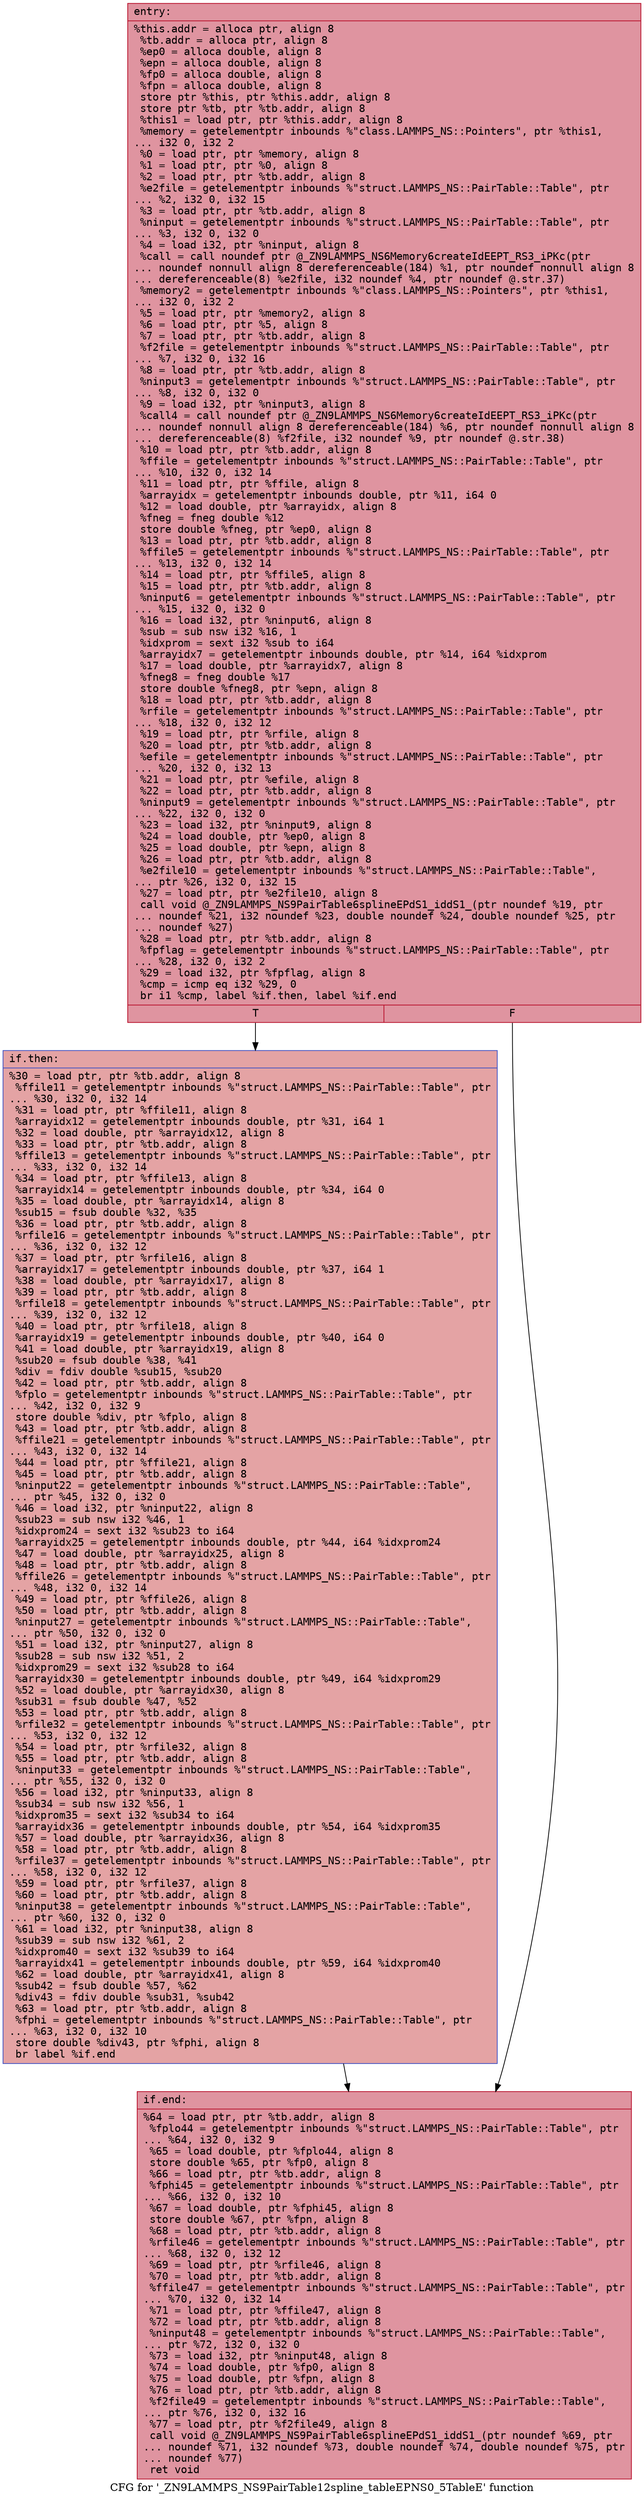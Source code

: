 digraph "CFG for '_ZN9LAMMPS_NS9PairTable12spline_tableEPNS0_5TableE' function" {
	label="CFG for '_ZN9LAMMPS_NS9PairTable12spline_tableEPNS0_5TableE' function";

	Node0x55f58a350a80 [shape=record,color="#b70d28ff", style=filled, fillcolor="#b70d2870" fontname="Courier",label="{entry:\l|  %this.addr = alloca ptr, align 8\l  %tb.addr = alloca ptr, align 8\l  %ep0 = alloca double, align 8\l  %epn = alloca double, align 8\l  %fp0 = alloca double, align 8\l  %fpn = alloca double, align 8\l  store ptr %this, ptr %this.addr, align 8\l  store ptr %tb, ptr %tb.addr, align 8\l  %this1 = load ptr, ptr %this.addr, align 8\l  %memory = getelementptr inbounds %\"class.LAMMPS_NS::Pointers\", ptr %this1,\l... i32 0, i32 2\l  %0 = load ptr, ptr %memory, align 8\l  %1 = load ptr, ptr %0, align 8\l  %2 = load ptr, ptr %tb.addr, align 8\l  %e2file = getelementptr inbounds %\"struct.LAMMPS_NS::PairTable::Table\", ptr\l... %2, i32 0, i32 15\l  %3 = load ptr, ptr %tb.addr, align 8\l  %ninput = getelementptr inbounds %\"struct.LAMMPS_NS::PairTable::Table\", ptr\l... %3, i32 0, i32 0\l  %4 = load i32, ptr %ninput, align 8\l  %call = call noundef ptr @_ZN9LAMMPS_NS6Memory6createIdEEPT_RS3_iPKc(ptr\l... noundef nonnull align 8 dereferenceable(184) %1, ptr noundef nonnull align 8\l... dereferenceable(8) %e2file, i32 noundef %4, ptr noundef @.str.37)\l  %memory2 = getelementptr inbounds %\"class.LAMMPS_NS::Pointers\", ptr %this1,\l... i32 0, i32 2\l  %5 = load ptr, ptr %memory2, align 8\l  %6 = load ptr, ptr %5, align 8\l  %7 = load ptr, ptr %tb.addr, align 8\l  %f2file = getelementptr inbounds %\"struct.LAMMPS_NS::PairTable::Table\", ptr\l... %7, i32 0, i32 16\l  %8 = load ptr, ptr %tb.addr, align 8\l  %ninput3 = getelementptr inbounds %\"struct.LAMMPS_NS::PairTable::Table\", ptr\l... %8, i32 0, i32 0\l  %9 = load i32, ptr %ninput3, align 8\l  %call4 = call noundef ptr @_ZN9LAMMPS_NS6Memory6createIdEEPT_RS3_iPKc(ptr\l... noundef nonnull align 8 dereferenceable(184) %6, ptr noundef nonnull align 8\l... dereferenceable(8) %f2file, i32 noundef %9, ptr noundef @.str.38)\l  %10 = load ptr, ptr %tb.addr, align 8\l  %ffile = getelementptr inbounds %\"struct.LAMMPS_NS::PairTable::Table\", ptr\l... %10, i32 0, i32 14\l  %11 = load ptr, ptr %ffile, align 8\l  %arrayidx = getelementptr inbounds double, ptr %11, i64 0\l  %12 = load double, ptr %arrayidx, align 8\l  %fneg = fneg double %12\l  store double %fneg, ptr %ep0, align 8\l  %13 = load ptr, ptr %tb.addr, align 8\l  %ffile5 = getelementptr inbounds %\"struct.LAMMPS_NS::PairTable::Table\", ptr\l... %13, i32 0, i32 14\l  %14 = load ptr, ptr %ffile5, align 8\l  %15 = load ptr, ptr %tb.addr, align 8\l  %ninput6 = getelementptr inbounds %\"struct.LAMMPS_NS::PairTable::Table\", ptr\l... %15, i32 0, i32 0\l  %16 = load i32, ptr %ninput6, align 8\l  %sub = sub nsw i32 %16, 1\l  %idxprom = sext i32 %sub to i64\l  %arrayidx7 = getelementptr inbounds double, ptr %14, i64 %idxprom\l  %17 = load double, ptr %arrayidx7, align 8\l  %fneg8 = fneg double %17\l  store double %fneg8, ptr %epn, align 8\l  %18 = load ptr, ptr %tb.addr, align 8\l  %rfile = getelementptr inbounds %\"struct.LAMMPS_NS::PairTable::Table\", ptr\l... %18, i32 0, i32 12\l  %19 = load ptr, ptr %rfile, align 8\l  %20 = load ptr, ptr %tb.addr, align 8\l  %efile = getelementptr inbounds %\"struct.LAMMPS_NS::PairTable::Table\", ptr\l... %20, i32 0, i32 13\l  %21 = load ptr, ptr %efile, align 8\l  %22 = load ptr, ptr %tb.addr, align 8\l  %ninput9 = getelementptr inbounds %\"struct.LAMMPS_NS::PairTable::Table\", ptr\l... %22, i32 0, i32 0\l  %23 = load i32, ptr %ninput9, align 8\l  %24 = load double, ptr %ep0, align 8\l  %25 = load double, ptr %epn, align 8\l  %26 = load ptr, ptr %tb.addr, align 8\l  %e2file10 = getelementptr inbounds %\"struct.LAMMPS_NS::PairTable::Table\",\l... ptr %26, i32 0, i32 15\l  %27 = load ptr, ptr %e2file10, align 8\l  call void @_ZN9LAMMPS_NS9PairTable6splineEPdS1_iddS1_(ptr noundef %19, ptr\l... noundef %21, i32 noundef %23, double noundef %24, double noundef %25, ptr\l... noundef %27)\l  %28 = load ptr, ptr %tb.addr, align 8\l  %fpflag = getelementptr inbounds %\"struct.LAMMPS_NS::PairTable::Table\", ptr\l... %28, i32 0, i32 2\l  %29 = load i32, ptr %fpflag, align 8\l  %cmp = icmp eq i32 %29, 0\l  br i1 %cmp, label %if.then, label %if.end\l|{<s0>T|<s1>F}}"];
	Node0x55f58a350a80:s0 -> Node0x55f58a354ff0[tooltip="entry -> if.then\nProbability 37.50%" ];
	Node0x55f58a350a80:s1 -> Node0x55f58a355060[tooltip="entry -> if.end\nProbability 62.50%" ];
	Node0x55f58a354ff0 [shape=record,color="#3d50c3ff", style=filled, fillcolor="#c32e3170" fontname="Courier",label="{if.then:\l|  %30 = load ptr, ptr %tb.addr, align 8\l  %ffile11 = getelementptr inbounds %\"struct.LAMMPS_NS::PairTable::Table\", ptr\l... %30, i32 0, i32 14\l  %31 = load ptr, ptr %ffile11, align 8\l  %arrayidx12 = getelementptr inbounds double, ptr %31, i64 1\l  %32 = load double, ptr %arrayidx12, align 8\l  %33 = load ptr, ptr %tb.addr, align 8\l  %ffile13 = getelementptr inbounds %\"struct.LAMMPS_NS::PairTable::Table\", ptr\l... %33, i32 0, i32 14\l  %34 = load ptr, ptr %ffile13, align 8\l  %arrayidx14 = getelementptr inbounds double, ptr %34, i64 0\l  %35 = load double, ptr %arrayidx14, align 8\l  %sub15 = fsub double %32, %35\l  %36 = load ptr, ptr %tb.addr, align 8\l  %rfile16 = getelementptr inbounds %\"struct.LAMMPS_NS::PairTable::Table\", ptr\l... %36, i32 0, i32 12\l  %37 = load ptr, ptr %rfile16, align 8\l  %arrayidx17 = getelementptr inbounds double, ptr %37, i64 1\l  %38 = load double, ptr %arrayidx17, align 8\l  %39 = load ptr, ptr %tb.addr, align 8\l  %rfile18 = getelementptr inbounds %\"struct.LAMMPS_NS::PairTable::Table\", ptr\l... %39, i32 0, i32 12\l  %40 = load ptr, ptr %rfile18, align 8\l  %arrayidx19 = getelementptr inbounds double, ptr %40, i64 0\l  %41 = load double, ptr %arrayidx19, align 8\l  %sub20 = fsub double %38, %41\l  %div = fdiv double %sub15, %sub20\l  %42 = load ptr, ptr %tb.addr, align 8\l  %fplo = getelementptr inbounds %\"struct.LAMMPS_NS::PairTable::Table\", ptr\l... %42, i32 0, i32 9\l  store double %div, ptr %fplo, align 8\l  %43 = load ptr, ptr %tb.addr, align 8\l  %ffile21 = getelementptr inbounds %\"struct.LAMMPS_NS::PairTable::Table\", ptr\l... %43, i32 0, i32 14\l  %44 = load ptr, ptr %ffile21, align 8\l  %45 = load ptr, ptr %tb.addr, align 8\l  %ninput22 = getelementptr inbounds %\"struct.LAMMPS_NS::PairTable::Table\",\l... ptr %45, i32 0, i32 0\l  %46 = load i32, ptr %ninput22, align 8\l  %sub23 = sub nsw i32 %46, 1\l  %idxprom24 = sext i32 %sub23 to i64\l  %arrayidx25 = getelementptr inbounds double, ptr %44, i64 %idxprom24\l  %47 = load double, ptr %arrayidx25, align 8\l  %48 = load ptr, ptr %tb.addr, align 8\l  %ffile26 = getelementptr inbounds %\"struct.LAMMPS_NS::PairTable::Table\", ptr\l... %48, i32 0, i32 14\l  %49 = load ptr, ptr %ffile26, align 8\l  %50 = load ptr, ptr %tb.addr, align 8\l  %ninput27 = getelementptr inbounds %\"struct.LAMMPS_NS::PairTable::Table\",\l... ptr %50, i32 0, i32 0\l  %51 = load i32, ptr %ninput27, align 8\l  %sub28 = sub nsw i32 %51, 2\l  %idxprom29 = sext i32 %sub28 to i64\l  %arrayidx30 = getelementptr inbounds double, ptr %49, i64 %idxprom29\l  %52 = load double, ptr %arrayidx30, align 8\l  %sub31 = fsub double %47, %52\l  %53 = load ptr, ptr %tb.addr, align 8\l  %rfile32 = getelementptr inbounds %\"struct.LAMMPS_NS::PairTable::Table\", ptr\l... %53, i32 0, i32 12\l  %54 = load ptr, ptr %rfile32, align 8\l  %55 = load ptr, ptr %tb.addr, align 8\l  %ninput33 = getelementptr inbounds %\"struct.LAMMPS_NS::PairTable::Table\",\l... ptr %55, i32 0, i32 0\l  %56 = load i32, ptr %ninput33, align 8\l  %sub34 = sub nsw i32 %56, 1\l  %idxprom35 = sext i32 %sub34 to i64\l  %arrayidx36 = getelementptr inbounds double, ptr %54, i64 %idxprom35\l  %57 = load double, ptr %arrayidx36, align 8\l  %58 = load ptr, ptr %tb.addr, align 8\l  %rfile37 = getelementptr inbounds %\"struct.LAMMPS_NS::PairTable::Table\", ptr\l... %58, i32 0, i32 12\l  %59 = load ptr, ptr %rfile37, align 8\l  %60 = load ptr, ptr %tb.addr, align 8\l  %ninput38 = getelementptr inbounds %\"struct.LAMMPS_NS::PairTable::Table\",\l... ptr %60, i32 0, i32 0\l  %61 = load i32, ptr %ninput38, align 8\l  %sub39 = sub nsw i32 %61, 2\l  %idxprom40 = sext i32 %sub39 to i64\l  %arrayidx41 = getelementptr inbounds double, ptr %59, i64 %idxprom40\l  %62 = load double, ptr %arrayidx41, align 8\l  %sub42 = fsub double %57, %62\l  %div43 = fdiv double %sub31, %sub42\l  %63 = load ptr, ptr %tb.addr, align 8\l  %fphi = getelementptr inbounds %\"struct.LAMMPS_NS::PairTable::Table\", ptr\l... %63, i32 0, i32 10\l  store double %div43, ptr %fphi, align 8\l  br label %if.end\l}"];
	Node0x55f58a354ff0 -> Node0x55f58a355060[tooltip="if.then -> if.end\nProbability 100.00%" ];
	Node0x55f58a355060 [shape=record,color="#b70d28ff", style=filled, fillcolor="#b70d2870" fontname="Courier",label="{if.end:\l|  %64 = load ptr, ptr %tb.addr, align 8\l  %fplo44 = getelementptr inbounds %\"struct.LAMMPS_NS::PairTable::Table\", ptr\l... %64, i32 0, i32 9\l  %65 = load double, ptr %fplo44, align 8\l  store double %65, ptr %fp0, align 8\l  %66 = load ptr, ptr %tb.addr, align 8\l  %fphi45 = getelementptr inbounds %\"struct.LAMMPS_NS::PairTable::Table\", ptr\l... %66, i32 0, i32 10\l  %67 = load double, ptr %fphi45, align 8\l  store double %67, ptr %fpn, align 8\l  %68 = load ptr, ptr %tb.addr, align 8\l  %rfile46 = getelementptr inbounds %\"struct.LAMMPS_NS::PairTable::Table\", ptr\l... %68, i32 0, i32 12\l  %69 = load ptr, ptr %rfile46, align 8\l  %70 = load ptr, ptr %tb.addr, align 8\l  %ffile47 = getelementptr inbounds %\"struct.LAMMPS_NS::PairTable::Table\", ptr\l... %70, i32 0, i32 14\l  %71 = load ptr, ptr %ffile47, align 8\l  %72 = load ptr, ptr %tb.addr, align 8\l  %ninput48 = getelementptr inbounds %\"struct.LAMMPS_NS::PairTable::Table\",\l... ptr %72, i32 0, i32 0\l  %73 = load i32, ptr %ninput48, align 8\l  %74 = load double, ptr %fp0, align 8\l  %75 = load double, ptr %fpn, align 8\l  %76 = load ptr, ptr %tb.addr, align 8\l  %f2file49 = getelementptr inbounds %\"struct.LAMMPS_NS::PairTable::Table\",\l... ptr %76, i32 0, i32 16\l  %77 = load ptr, ptr %f2file49, align 8\l  call void @_ZN9LAMMPS_NS9PairTable6splineEPdS1_iddS1_(ptr noundef %69, ptr\l... noundef %71, i32 noundef %73, double noundef %74, double noundef %75, ptr\l... noundef %77)\l  ret void\l}"];
}
